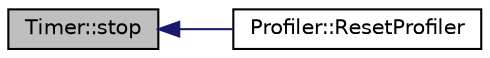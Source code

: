 digraph "Timer::stop"
{
  edge [fontname="Helvetica",fontsize="10",labelfontname="Helvetica",labelfontsize="10"];
  node [fontname="Helvetica",fontsize="10",shape=record];
  rankdir="LR";
  Node1 [label="Timer::stop",height=0.2,width=0.4,color="black", fillcolor="grey75", style="filled" fontcolor="black"];
  Node1 -> Node2 [dir="back",color="midnightblue",fontsize="10",style="solid",fontname="Helvetica"];
  Node2 [label="Profiler::ResetProfiler",height=0.2,width=0.4,color="black", fillcolor="white", style="filled",URL="$class_profiler.html#ab89145f31c720dc0c75ab9cf58c13033"];
}
